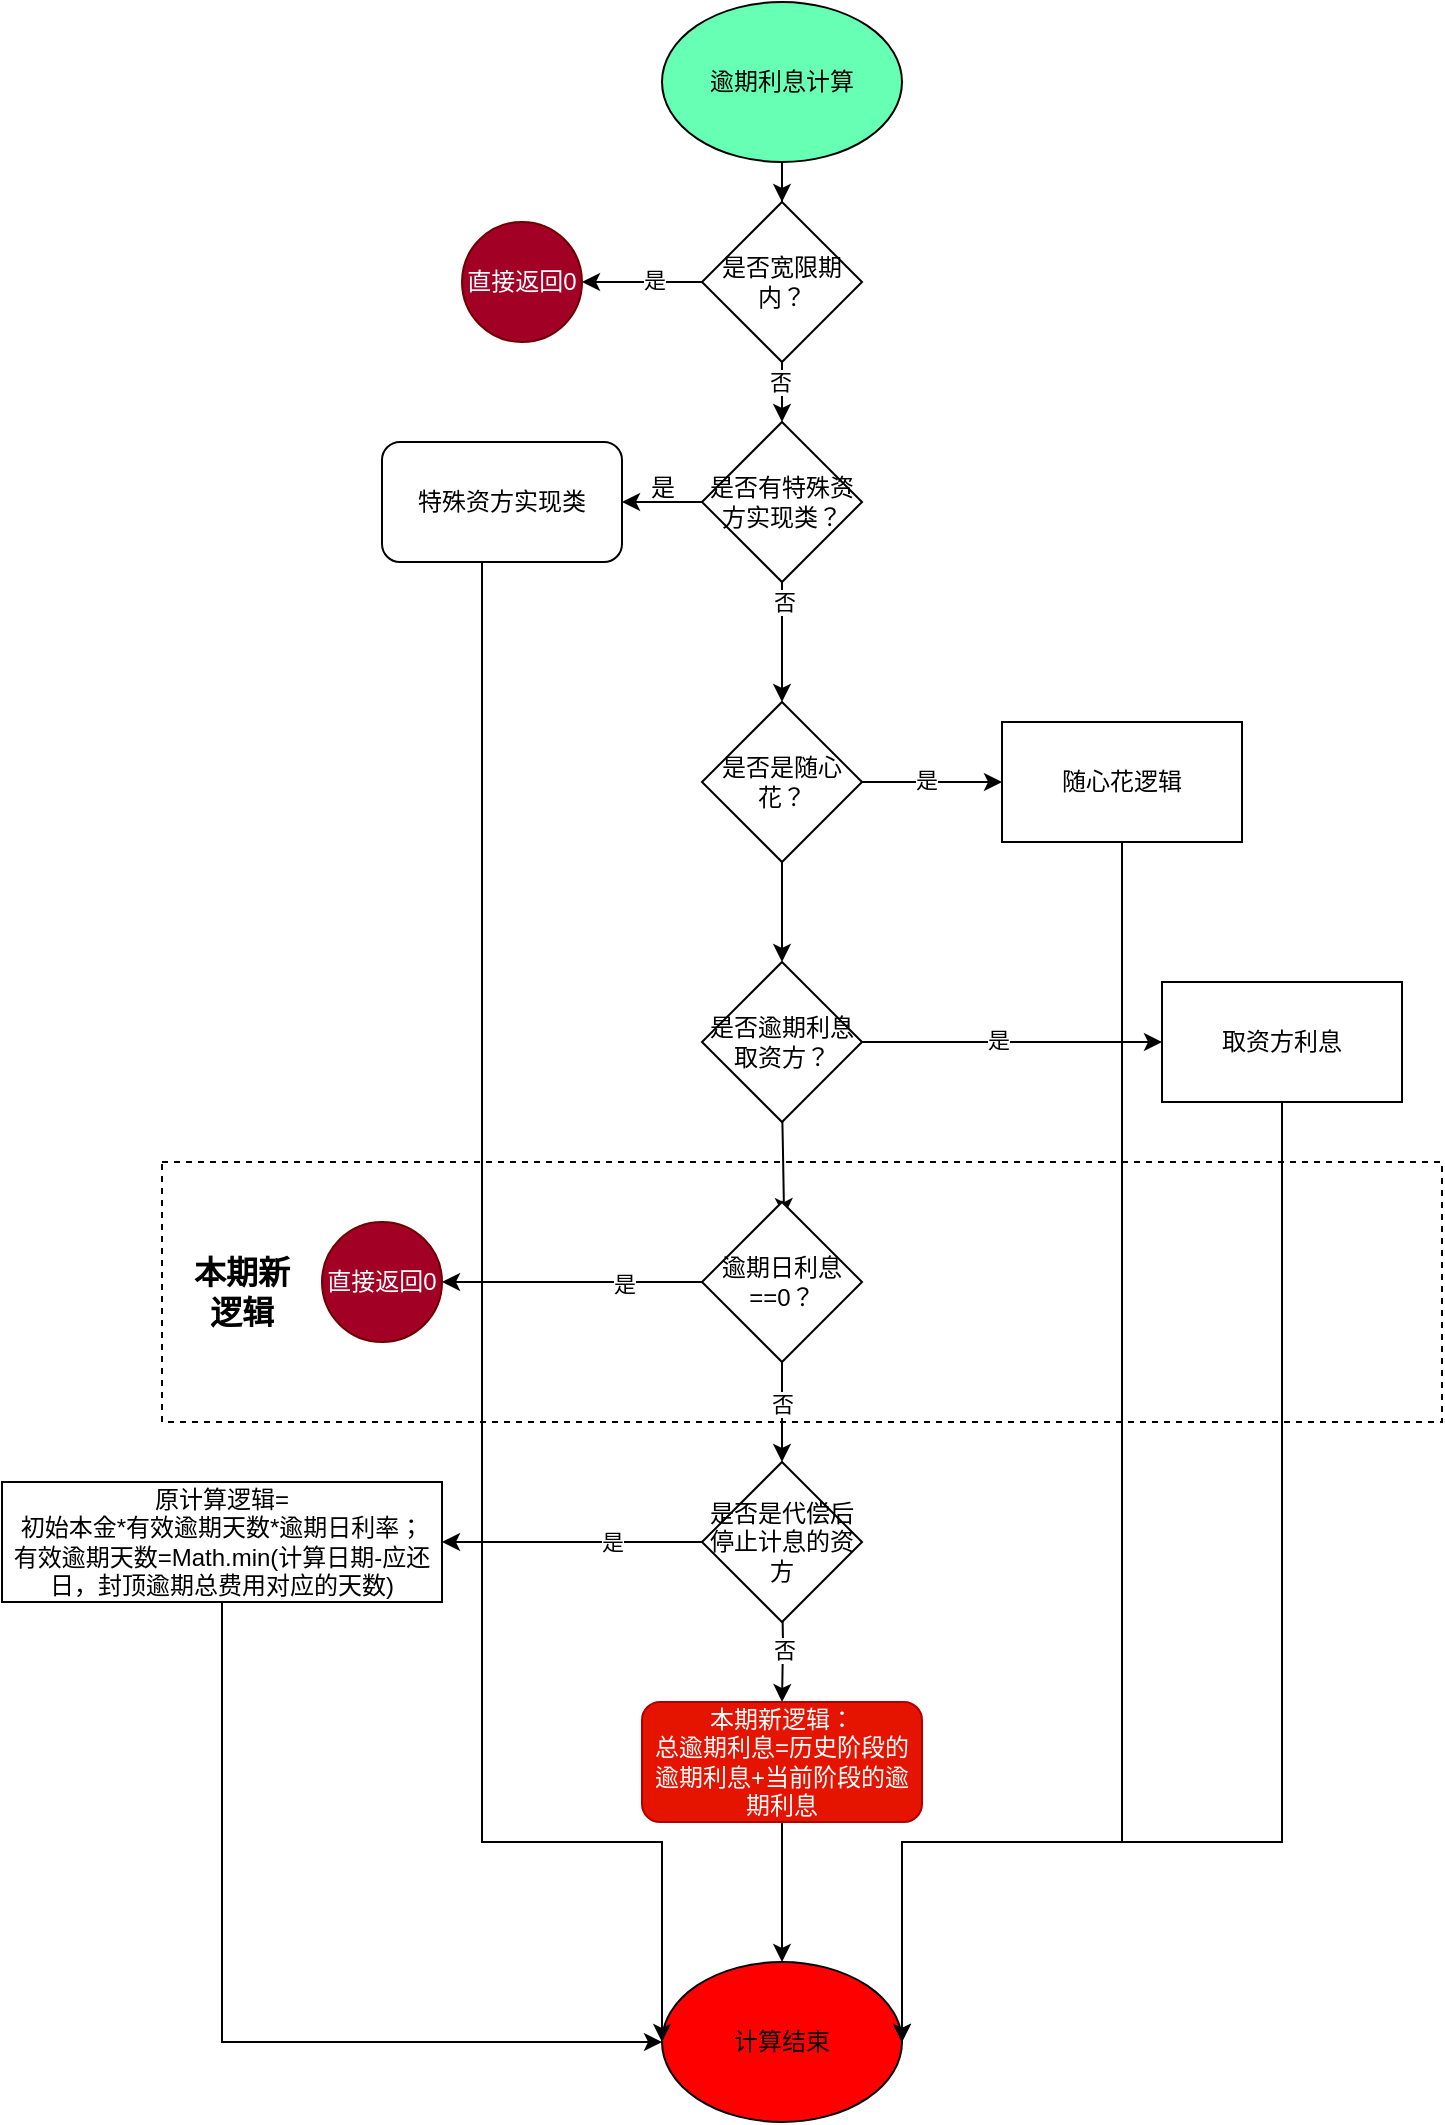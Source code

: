 <mxfile version="24.8.3">
  <diagram name="第 1 页" id="-rcKaKN9AYwUOra4wo7v">
    <mxGraphModel dx="2901" dy="1043" grid="1" gridSize="10" guides="1" tooltips="1" connect="1" arrows="1" fold="1" page="1" pageScale="1" pageWidth="827" pageHeight="1169" math="0" shadow="0">
      <root>
        <mxCell id="0" />
        <mxCell id="1" parent="0" />
        <mxCell id="IvePooQXdTvD_41YPT4H-20" value="" style="rounded=0;whiteSpace=wrap;html=1;dashed=1;" vertex="1" parent="1">
          <mxGeometry x="-30" y="600" width="640" height="130" as="geometry" />
        </mxCell>
        <mxCell id="IvePooQXdTvD_41YPT4H-12" value="" style="edgeStyle=orthogonalEdgeStyle;rounded=0;orthogonalLoop=1;jettySize=auto;html=1;" edge="1" parent="1" source="iip_FYa3BxoyAO8BdrTa-5" target="IvePooQXdTvD_41YPT4H-4">
          <mxGeometry relative="1" as="geometry" />
        </mxCell>
        <mxCell id="iip_FYa3BxoyAO8BdrTa-5" value="逾期利息计算" style="ellipse;whiteSpace=wrap;html=1;fillColor=#66FFB3;" parent="1" vertex="1">
          <mxGeometry x="220" y="20" width="120" height="80" as="geometry" />
        </mxCell>
        <mxCell id="iip_FYa3BxoyAO8BdrTa-6" value="" style="edgeStyle=orthogonalEdgeStyle;rounded=0;orthogonalLoop=1;jettySize=auto;html=1;" parent="1" edge="1">
          <mxGeometry relative="1" as="geometry">
            <mxPoint x="280" y="290" as="sourcePoint" />
            <mxPoint x="280" y="370" as="targetPoint" />
          </mxGeometry>
        </mxCell>
        <mxCell id="iip_FYa3BxoyAO8BdrTa-32" value="否" style="edgeLabel;html=1;align=center;verticalAlign=middle;resizable=0;points=[];" parent="iip_FYa3BxoyAO8BdrTa-6" vertex="1" connectable="0">
          <mxGeometry x="-0.25" y="1" relative="1" as="geometry">
            <mxPoint as="offset" />
          </mxGeometry>
        </mxCell>
        <mxCell id="iip_FYa3BxoyAO8BdrTa-10" value="" style="edgeStyle=orthogonalEdgeStyle;rounded=0;orthogonalLoop=1;jettySize=auto;html=1;entryX=0.513;entryY=0.088;entryDx=0;entryDy=0;entryPerimeter=0;" parent="1" edge="1" target="IvePooQXdTvD_41YPT4H-1">
          <mxGeometry relative="1" as="geometry">
            <mxPoint x="280" y="570" as="sourcePoint" />
            <mxPoint x="280" y="650" as="targetPoint" />
          </mxGeometry>
        </mxCell>
        <mxCell id="iip_FYa3BxoyAO8BdrTa-12" value="" style="edgeStyle=orthogonalEdgeStyle;rounded=0;orthogonalLoop=1;jettySize=auto;html=1;" parent="1" target="iip_FYa3BxoyAO8BdrTa-15" edge="1">
          <mxGeometry relative="1" as="geometry">
            <mxPoint x="280" y="810" as="sourcePoint" />
          </mxGeometry>
        </mxCell>
        <mxCell id="iip_FYa3BxoyAO8BdrTa-58" value="否" style="edgeLabel;html=1;align=center;verticalAlign=middle;resizable=0;points=[];" parent="iip_FYa3BxoyAO8BdrTa-12" vertex="1" connectable="0">
          <mxGeometry x="0.006" y="2" relative="1" as="geometry">
            <mxPoint y="1" as="offset" />
          </mxGeometry>
        </mxCell>
        <mxCell id="iip_FYa3BxoyAO8BdrTa-14" value="" style="edgeStyle=orthogonalEdgeStyle;rounded=0;orthogonalLoop=1;jettySize=auto;html=1;" parent="1" source="iip_FYa3BxoyAO8BdrTa-15" target="iip_FYa3BxoyAO8BdrTa-16" edge="1">
          <mxGeometry relative="1" as="geometry" />
        </mxCell>
        <mxCell id="iip_FYa3BxoyAO8BdrTa-15" value="本期新逻辑：&lt;br&gt;&lt;div&gt;&lt;span style=&quot;background-color: initial;&quot;&gt;总&lt;/span&gt;&lt;span style=&quot;background-color: initial;&quot;&gt;逾期利息=历史阶段的逾期利息+当前阶段的逾期利息&lt;/span&gt;&lt;/div&gt;" style="rounded=1;whiteSpace=wrap;html=1;fillColor=#e51400;fontColor=#ffffff;strokeColor=#B20000;" parent="1" vertex="1">
          <mxGeometry x="210" y="870" width="140" height="60" as="geometry" />
        </mxCell>
        <mxCell id="iip_FYa3BxoyAO8BdrTa-16" value="计算结束" style="ellipse;whiteSpace=wrap;html=1;fillColor=#FF0000;" parent="1" vertex="1">
          <mxGeometry x="220" y="1000" width="120" height="80" as="geometry" />
        </mxCell>
        <mxCell id="iip_FYa3BxoyAO8BdrTa-35" value="" style="edgeStyle=orthogonalEdgeStyle;rounded=0;orthogonalLoop=1;jettySize=auto;html=1;" parent="1" source="iip_FYa3BxoyAO8BdrTa-33" target="iip_FYa3BxoyAO8BdrTa-34" edge="1">
          <mxGeometry relative="1" as="geometry" />
        </mxCell>
        <mxCell id="iip_FYa3BxoyAO8BdrTa-33" value="是否有特殊资方实现类？" style="rhombus;whiteSpace=wrap;html=1;" parent="1" vertex="1">
          <mxGeometry x="240" y="230" width="80" height="80" as="geometry" />
        </mxCell>
        <mxCell id="iip_FYa3BxoyAO8BdrTa-37" style="edgeStyle=orthogonalEdgeStyle;rounded=0;orthogonalLoop=1;jettySize=auto;html=1;entryX=0;entryY=0.5;entryDx=0;entryDy=0;" parent="1" source="iip_FYa3BxoyAO8BdrTa-34" target="iip_FYa3BxoyAO8BdrTa-16" edge="1">
          <mxGeometry relative="1" as="geometry">
            <mxPoint x="140" y="940" as="targetPoint" />
            <Array as="points">
              <mxPoint x="130" y="940" />
            </Array>
          </mxGeometry>
        </mxCell>
        <mxCell id="iip_FYa3BxoyAO8BdrTa-34" value="特殊资方实现类" style="rounded=1;whiteSpace=wrap;html=1;" parent="1" vertex="1">
          <mxGeometry x="80" y="240" width="120" height="60" as="geometry" />
        </mxCell>
        <mxCell id="iip_FYa3BxoyAO8BdrTa-36" value="是" style="text;html=1;align=center;verticalAlign=middle;resizable=0;points=[];autosize=1;strokeColor=none;fillColor=none;" parent="1" vertex="1">
          <mxGeometry x="200" y="248" width="40" height="30" as="geometry" />
        </mxCell>
        <mxCell id="iip_FYa3BxoyAO8BdrTa-39" value="" style="edgeStyle=orthogonalEdgeStyle;rounded=0;orthogonalLoop=1;jettySize=auto;html=1;" parent="1" target="iip_FYa3BxoyAO8BdrTa-38" edge="1">
          <mxGeometry relative="1" as="geometry">
            <mxPoint x="280" y="430" as="sourcePoint" />
            <mxPoint x="280" y="510" as="targetPoint" />
          </mxGeometry>
        </mxCell>
        <mxCell id="iip_FYa3BxoyAO8BdrTa-42" value="" style="edgeStyle=orthogonalEdgeStyle;rounded=0;orthogonalLoop=1;jettySize=auto;html=1;" parent="1" source="iip_FYa3BxoyAO8BdrTa-38" target="iip_FYa3BxoyAO8BdrTa-41" edge="1">
          <mxGeometry relative="1" as="geometry" />
        </mxCell>
        <mxCell id="iip_FYa3BxoyAO8BdrTa-43" value="是" style="edgeLabel;html=1;align=center;verticalAlign=middle;resizable=0;points=[];" parent="iip_FYa3BxoyAO8BdrTa-42" vertex="1" connectable="0">
          <mxGeometry x="-0.1" y="1" relative="1" as="geometry">
            <mxPoint as="offset" />
          </mxGeometry>
        </mxCell>
        <mxCell id="iip_FYa3BxoyAO8BdrTa-51" value="" style="edgeStyle=orthogonalEdgeStyle;rounded=0;orthogonalLoop=1;jettySize=auto;html=1;" parent="1" source="iip_FYa3BxoyAO8BdrTa-38" target="iip_FYa3BxoyAO8BdrTa-49" edge="1">
          <mxGeometry relative="1" as="geometry" />
        </mxCell>
        <mxCell id="iip_FYa3BxoyAO8BdrTa-38" value="是否是随心花？" style="rhombus;whiteSpace=wrap;html=1;" parent="1" vertex="1">
          <mxGeometry x="240" y="370" width="80" height="80" as="geometry" />
        </mxCell>
        <mxCell id="iip_FYa3BxoyAO8BdrTa-44" style="edgeStyle=orthogonalEdgeStyle;rounded=0;orthogonalLoop=1;jettySize=auto;html=1;entryX=1;entryY=0.5;entryDx=0;entryDy=0;" parent="1" source="iip_FYa3BxoyAO8BdrTa-41" target="iip_FYa3BxoyAO8BdrTa-16" edge="1">
          <mxGeometry relative="1" as="geometry">
            <Array as="points">
              <mxPoint x="450" y="940" />
            </Array>
          </mxGeometry>
        </mxCell>
        <mxCell id="iip_FYa3BxoyAO8BdrTa-41" value="随心花逻辑" style="whiteSpace=wrap;html=1;" parent="1" vertex="1">
          <mxGeometry x="390" y="380" width="120" height="60" as="geometry" />
        </mxCell>
        <mxCell id="iip_FYa3BxoyAO8BdrTa-46" value="" style="edgeStyle=orthogonalEdgeStyle;rounded=0;orthogonalLoop=1;jettySize=auto;html=1;" parent="1" target="iip_FYa3BxoyAO8BdrTa-49" edge="1">
          <mxGeometry relative="1" as="geometry">
            <mxPoint x="280" y="560" as="sourcePoint" />
            <mxPoint x="280" y="640" as="targetPoint" />
          </mxGeometry>
        </mxCell>
        <mxCell id="iip_FYa3BxoyAO8BdrTa-47" value="" style="edgeStyle=orthogonalEdgeStyle;rounded=0;orthogonalLoop=1;jettySize=auto;html=1;" parent="1" source="iip_FYa3BxoyAO8BdrTa-49" target="iip_FYa3BxoyAO8BdrTa-50" edge="1">
          <mxGeometry relative="1" as="geometry" />
        </mxCell>
        <mxCell id="iip_FYa3BxoyAO8BdrTa-48" value="是" style="edgeLabel;html=1;align=center;verticalAlign=middle;resizable=0;points=[];" parent="iip_FYa3BxoyAO8BdrTa-47" vertex="1" connectable="0">
          <mxGeometry x="-0.1" y="1" relative="1" as="geometry">
            <mxPoint as="offset" />
          </mxGeometry>
        </mxCell>
        <mxCell id="iip_FYa3BxoyAO8BdrTa-49" value="是否逾期利息取资方？" style="rhombus;whiteSpace=wrap;html=1;" parent="1" vertex="1">
          <mxGeometry x="240" y="500" width="80" height="80" as="geometry" />
        </mxCell>
        <mxCell id="iip_FYa3BxoyAO8BdrTa-52" style="edgeStyle=orthogonalEdgeStyle;rounded=0;orthogonalLoop=1;jettySize=auto;html=1;exitX=0.5;exitY=1;exitDx=0;exitDy=0;entryX=1;entryY=0.5;entryDx=0;entryDy=0;" parent="1" source="iip_FYa3BxoyAO8BdrTa-50" target="iip_FYa3BxoyAO8BdrTa-16" edge="1">
          <mxGeometry relative="1" as="geometry">
            <mxPoint x="450" y="730" as="targetPoint" />
            <Array as="points">
              <mxPoint x="530" y="940" />
            </Array>
          </mxGeometry>
        </mxCell>
        <mxCell id="iip_FYa3BxoyAO8BdrTa-50" value="取资方利息" style="whiteSpace=wrap;html=1;" parent="1" vertex="1">
          <mxGeometry x="470" y="510" width="120" height="60" as="geometry" />
        </mxCell>
        <mxCell id="iip_FYa3BxoyAO8BdrTa-55" value="" style="edgeStyle=orthogonalEdgeStyle;rounded=0;orthogonalLoop=1;jettySize=auto;html=1;" parent="1" source="iip_FYa3BxoyAO8BdrTa-53" target="iip_FYa3BxoyAO8BdrTa-54" edge="1">
          <mxGeometry relative="1" as="geometry" />
        </mxCell>
        <mxCell id="iip_FYa3BxoyAO8BdrTa-56" value="是" style="edgeLabel;html=1;align=center;verticalAlign=middle;resizable=0;points=[];" parent="iip_FYa3BxoyAO8BdrTa-55" vertex="1" connectable="0">
          <mxGeometry x="-0.3" relative="1" as="geometry">
            <mxPoint as="offset" />
          </mxGeometry>
        </mxCell>
        <mxCell id="iip_FYa3BxoyAO8BdrTa-53" value="是否是代偿后停止计息的资方" style="rhombus;whiteSpace=wrap;html=1;" parent="1" vertex="1">
          <mxGeometry x="240" y="750" width="80" height="80" as="geometry" />
        </mxCell>
        <mxCell id="iip_FYa3BxoyAO8BdrTa-57" style="edgeStyle=orthogonalEdgeStyle;rounded=0;orthogonalLoop=1;jettySize=auto;html=1;entryX=0;entryY=0.5;entryDx=0;entryDy=0;" parent="1" source="iip_FYa3BxoyAO8BdrTa-54" target="iip_FYa3BxoyAO8BdrTa-16" edge="1">
          <mxGeometry relative="1" as="geometry">
            <Array as="points">
              <mxPoint y="1040" />
            </Array>
          </mxGeometry>
        </mxCell>
        <mxCell id="iip_FYa3BxoyAO8BdrTa-54" value="原计算逻辑=&lt;div&gt;初始本金*有效逾期天数*逾期日利率；&lt;/div&gt;&lt;div&gt;有效逾期天数=Math.min(计算日期-应还日，封顶逾期总费用对应的天数)&lt;/div&gt;" style="whiteSpace=wrap;html=1;" parent="1" vertex="1">
          <mxGeometry x="-110" y="760" width="220" height="60" as="geometry" />
        </mxCell>
        <mxCell id="IvePooQXdTvD_41YPT4H-3" value="" style="edgeStyle=orthogonalEdgeStyle;rounded=0;orthogonalLoop=1;jettySize=auto;html=1;" edge="1" parent="1" source="IvePooQXdTvD_41YPT4H-1">
          <mxGeometry relative="1" as="geometry">
            <mxPoint x="110" y="660" as="targetPoint" />
          </mxGeometry>
        </mxCell>
        <mxCell id="IvePooQXdTvD_41YPT4H-16" value="是" style="edgeLabel;html=1;align=center;verticalAlign=middle;resizable=0;points=[];" vertex="1" connectable="0" parent="IvePooQXdTvD_41YPT4H-3">
          <mxGeometry x="-0.402" y="1" relative="1" as="geometry">
            <mxPoint as="offset" />
          </mxGeometry>
        </mxCell>
        <mxCell id="IvePooQXdTvD_41YPT4H-14" value="" style="edgeStyle=orthogonalEdgeStyle;rounded=0;orthogonalLoop=1;jettySize=auto;html=1;exitX=0.5;exitY=1;exitDx=0;exitDy=0;" edge="1" parent="1" source="IvePooQXdTvD_41YPT4H-1" target="iip_FYa3BxoyAO8BdrTa-53">
          <mxGeometry relative="1" as="geometry">
            <mxPoint x="270" y="670" as="sourcePoint" />
          </mxGeometry>
        </mxCell>
        <mxCell id="IvePooQXdTvD_41YPT4H-15" value="否" style="edgeLabel;html=1;align=center;verticalAlign=middle;resizable=0;points=[];" vertex="1" connectable="0" parent="IvePooQXdTvD_41YPT4H-14">
          <mxGeometry x="-0.151" relative="1" as="geometry">
            <mxPoint as="offset" />
          </mxGeometry>
        </mxCell>
        <mxCell id="IvePooQXdTvD_41YPT4H-1" value="逾期日利息==0？" style="rhombus;whiteSpace=wrap;html=1;" vertex="1" parent="1">
          <mxGeometry x="240" y="620" width="80" height="80" as="geometry" />
        </mxCell>
        <mxCell id="IvePooQXdTvD_41YPT4H-5" value="" style="edgeStyle=orthogonalEdgeStyle;rounded=0;orthogonalLoop=1;jettySize=auto;html=1;" edge="1" parent="1" source="IvePooQXdTvD_41YPT4H-4" target="iip_FYa3BxoyAO8BdrTa-33">
          <mxGeometry relative="1" as="geometry" />
        </mxCell>
        <mxCell id="IvePooQXdTvD_41YPT4H-6" value="否" style="edgeLabel;html=1;align=center;verticalAlign=middle;resizable=0;points=[];" vertex="1" connectable="0" parent="IvePooQXdTvD_41YPT4H-5">
          <mxGeometry x="0.2" y="-1" relative="1" as="geometry">
            <mxPoint as="offset" />
          </mxGeometry>
        </mxCell>
        <mxCell id="IvePooQXdTvD_41YPT4H-8" value="" style="edgeStyle=orthogonalEdgeStyle;rounded=0;orthogonalLoop=1;jettySize=auto;html=1;" edge="1" parent="1" source="IvePooQXdTvD_41YPT4H-4">
          <mxGeometry relative="1" as="geometry">
            <mxPoint x="180" y="160" as="targetPoint" />
          </mxGeometry>
        </mxCell>
        <mxCell id="IvePooQXdTvD_41YPT4H-9" value="是" style="edgeLabel;html=1;align=center;verticalAlign=middle;resizable=0;points=[];" vertex="1" connectable="0" parent="IvePooQXdTvD_41YPT4H-8">
          <mxGeometry x="-0.2" y="-1" relative="1" as="geometry">
            <mxPoint as="offset" />
          </mxGeometry>
        </mxCell>
        <mxCell id="IvePooQXdTvD_41YPT4H-4" value="是否宽限期内？" style="rhombus;whiteSpace=wrap;html=1;" vertex="1" parent="1">
          <mxGeometry x="240" y="120" width="80" height="80" as="geometry" />
        </mxCell>
        <mxCell id="IvePooQXdTvD_41YPT4H-11" value="直接返回0" style="ellipse;whiteSpace=wrap;html=1;aspect=fixed;fillColor=#a20025;strokeColor=#6F0000;fontColor=#ffffff;" vertex="1" parent="1">
          <mxGeometry x="120" y="130" width="60" height="60" as="geometry" />
        </mxCell>
        <mxCell id="IvePooQXdTvD_41YPT4H-13" value="直接返回0" style="ellipse;whiteSpace=wrap;html=1;aspect=fixed;fillColor=#a20025;strokeColor=#6F0000;fontColor=#ffffff;" vertex="1" parent="1">
          <mxGeometry x="50" y="630" width="60" height="60" as="geometry" />
        </mxCell>
        <mxCell id="IvePooQXdTvD_41YPT4H-22" value="&lt;div style=&quot;&quot;&gt;&lt;b style=&quot;font-size: 16px; background-color: initial;&quot;&gt;&lt;font face=&quot;Lucida Console&quot;&gt;本期新逻辑&lt;/font&gt;&lt;/b&gt;&lt;/div&gt;" style="text;html=1;align=center;verticalAlign=middle;whiteSpace=wrap;rounded=0;strokeColor=none;fillColor=none;" vertex="1" parent="1">
          <mxGeometry x="-20" y="610" width="60" height="110" as="geometry" />
        </mxCell>
      </root>
    </mxGraphModel>
  </diagram>
</mxfile>
